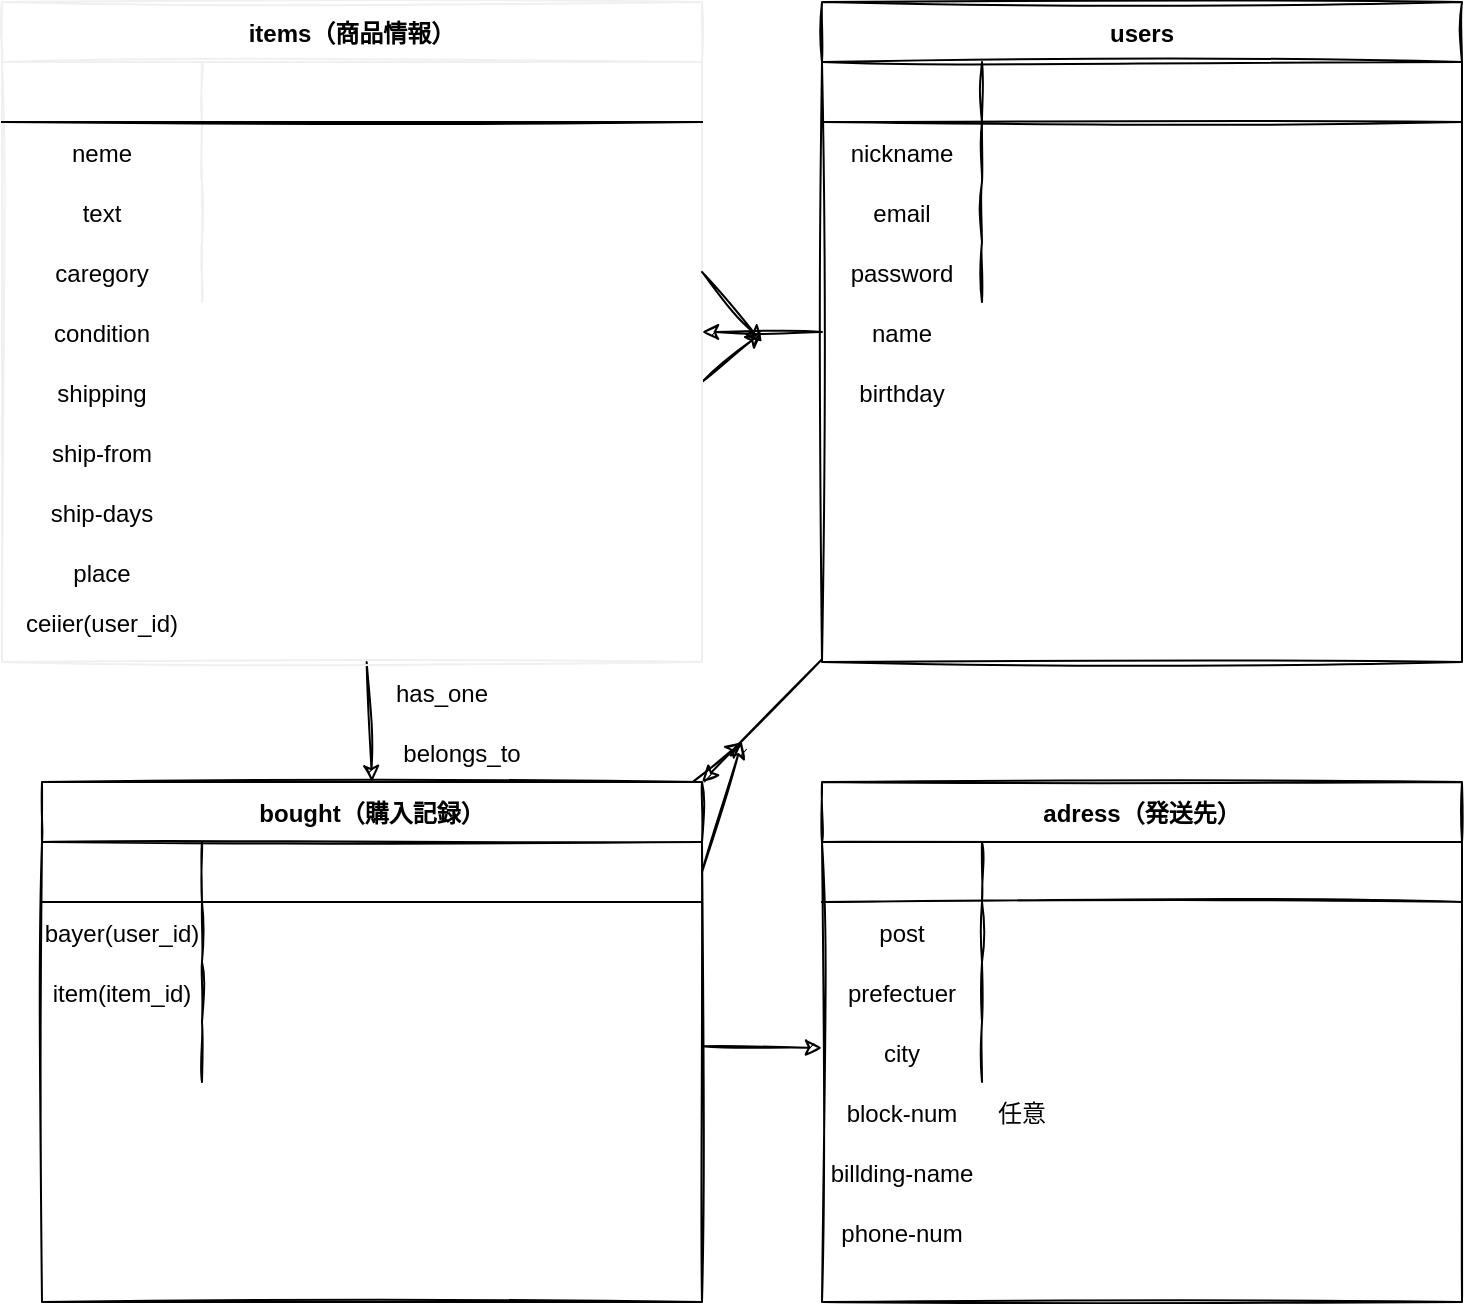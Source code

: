 <mxfile>
    <diagram id="cQffdadhX3DHJpavulXW" name="ページ1">
        <mxGraphModel dx="1689" dy="1593" grid="1" gridSize="10" guides="1" tooltips="1" connect="1" arrows="1" fold="1" page="1" pageScale="1" pageWidth="827" pageHeight="1169" math="0" shadow="0">
            <root>
                <mxCell id="0"/>
                <mxCell id="1" parent="0"/>
                <mxCell id="106" value="" style="edgeStyle=none;sketch=1;html=1;" edge="1" parent="1">
                    <mxGeometry relative="1" as="geometry">
                        <mxPoint x="320" y="20" as="sourcePoint"/>
                        <mxPoint x="350" y="-5" as="targetPoint"/>
                    </mxGeometry>
                </mxCell>
                <mxCell id="111" style="edgeStyle=none;sketch=1;html=1;entryX=0.5;entryY=0;entryDx=0;entryDy=0;" edge="1" parent="1" source="2" target="28">
                    <mxGeometry relative="1" as="geometry"/>
                </mxCell>
                <mxCell id="2" value="items（商品情報）" style="shape=table;startSize=30;container=1;collapsible=1;childLayout=tableLayout;fixedRows=1;rowLines=0;fontStyle=1;align=center;resizeLast=1;strokeColor=#F0F0F0;sketch=1;" parent="1" vertex="1">
                    <mxGeometry x="-30" y="-170" width="350" height="330" as="geometry"/>
                </mxCell>
                <mxCell id="3" value="" style="shape=partialRectangle;collapsible=0;dropTarget=0;pointerEvents=0;fillColor=none;top=0;left=0;bottom=1;right=0;points=[[0,0.5],[1,0.5]];portConstraint=eastwest;sketch=1;" parent="2" vertex="1">
                    <mxGeometry y="30" width="350" height="30" as="geometry"/>
                </mxCell>
                <mxCell id="4" value="" style="shape=partialRectangle;connectable=0;fillColor=none;top=0;left=0;bottom=0;right=0;fontStyle=1;overflow=hidden;sketch=1;" parent="3" vertex="1">
                    <mxGeometry width="100" height="30" as="geometry">
                        <mxRectangle width="100" height="30" as="alternateBounds"/>
                    </mxGeometry>
                </mxCell>
                <mxCell id="5" value="" style="shape=partialRectangle;connectable=0;fillColor=none;top=0;left=0;bottom=0;right=0;align=left;spacingLeft=6;fontStyle=5;overflow=hidden;sketch=1;" parent="3" vertex="1">
                    <mxGeometry x="100" width="250" height="30" as="geometry">
                        <mxRectangle width="250" height="30" as="alternateBounds"/>
                    </mxGeometry>
                </mxCell>
                <mxCell id="6" value="" style="shape=partialRectangle;collapsible=0;dropTarget=0;pointerEvents=0;fillColor=none;top=0;left=0;bottom=0;right=0;points=[[0,0.5],[1,0.5]];portConstraint=eastwest;sketch=1;" parent="2" vertex="1">
                    <mxGeometry y="60" width="350" height="30" as="geometry"/>
                </mxCell>
                <mxCell id="7" value="neme" style="shape=partialRectangle;connectable=0;fillColor=none;top=0;left=0;bottom=0;right=0;editable=1;overflow=hidden;sketch=1;" parent="6" vertex="1">
                    <mxGeometry width="100" height="30" as="geometry">
                        <mxRectangle width="100" height="30" as="alternateBounds"/>
                    </mxGeometry>
                </mxCell>
                <mxCell id="8" value="" style="shape=partialRectangle;connectable=0;fillColor=none;top=0;left=0;bottom=0;right=0;align=left;spacingLeft=6;overflow=hidden;sketch=1;" parent="6" vertex="1">
                    <mxGeometry x="100" width="250" height="30" as="geometry">
                        <mxRectangle width="250" height="30" as="alternateBounds"/>
                    </mxGeometry>
                </mxCell>
                <mxCell id="9" value="" style="shape=partialRectangle;collapsible=0;dropTarget=0;pointerEvents=0;fillColor=none;top=0;left=0;bottom=0;right=0;points=[[0,0.5],[1,0.5]];portConstraint=eastwest;sketch=1;" parent="2" vertex="1">
                    <mxGeometry y="90" width="350" height="30" as="geometry"/>
                </mxCell>
                <mxCell id="10" value="text" style="shape=partialRectangle;connectable=0;fillColor=none;top=0;left=0;bottom=0;right=0;editable=1;overflow=hidden;sketch=1;" parent="9" vertex="1">
                    <mxGeometry width="100" height="30" as="geometry">
                        <mxRectangle width="100" height="30" as="alternateBounds"/>
                    </mxGeometry>
                </mxCell>
                <mxCell id="11" value="" style="shape=partialRectangle;connectable=0;fillColor=none;top=0;left=0;bottom=0;right=0;align=left;spacingLeft=6;overflow=hidden;sketch=1;" parent="9" vertex="1">
                    <mxGeometry x="100" width="250" height="30" as="geometry">
                        <mxRectangle width="250" height="30" as="alternateBounds"/>
                    </mxGeometry>
                </mxCell>
                <mxCell id="12" value="" style="shape=partialRectangle;collapsible=0;dropTarget=0;pointerEvents=0;fillColor=none;top=0;left=0;bottom=0;right=0;points=[[0,0.5],[1,0.5]];portConstraint=eastwest;sketch=1;" parent="2" vertex="1">
                    <mxGeometry y="120" width="350" height="30" as="geometry"/>
                </mxCell>
                <mxCell id="13" value="caregory" style="shape=partialRectangle;connectable=0;fillColor=none;top=0;left=0;bottom=0;right=0;editable=1;overflow=hidden;sketch=1;" parent="12" vertex="1">
                    <mxGeometry width="100" height="30" as="geometry">
                        <mxRectangle width="100" height="30" as="alternateBounds"/>
                    </mxGeometry>
                </mxCell>
                <mxCell id="14" value="" style="shape=partialRectangle;connectable=0;fillColor=none;top=0;left=0;bottom=0;right=0;align=left;spacingLeft=6;overflow=hidden;sketch=1;" parent="12" vertex="1">
                    <mxGeometry x="100" width="250" height="30" as="geometry">
                        <mxRectangle width="250" height="30" as="alternateBounds"/>
                    </mxGeometry>
                </mxCell>
                <mxCell id="96" style="edgeStyle=none;html=1;entryX=1;entryY=0.5;entryDx=0;entryDy=0;sketch=1;" edge="1" parent="1" source="15" target="2">
                    <mxGeometry relative="1" as="geometry">
                        <Array as="points"/>
                    </mxGeometry>
                </mxCell>
                <mxCell id="107" style="edgeStyle=none;sketch=1;html=1;entryX=1;entryY=0;entryDx=0;entryDy=0;" edge="1" parent="1" source="15" target="28">
                    <mxGeometry relative="1" as="geometry"/>
                </mxCell>
                <mxCell id="15" value="users" style="shape=table;startSize=30;container=1;collapsible=1;childLayout=tableLayout;fixedRows=1;rowLines=0;fontStyle=1;align=center;resizeLast=1;sketch=1;" parent="1" vertex="1">
                    <mxGeometry x="380" y="-170" width="320" height="330" as="geometry"/>
                </mxCell>
                <mxCell id="16" value="" style="shape=partialRectangle;collapsible=0;dropTarget=0;pointerEvents=0;fillColor=none;top=0;left=0;bottom=1;right=0;points=[[0,0.5],[1,0.5]];portConstraint=eastwest;sketch=1;" parent="15" vertex="1">
                    <mxGeometry y="30" width="320" height="30" as="geometry"/>
                </mxCell>
                <mxCell id="17" value="" style="shape=partialRectangle;connectable=0;fillColor=none;top=0;left=0;bottom=0;right=0;fontStyle=1;overflow=hidden;sketch=1;" parent="16" vertex="1">
                    <mxGeometry width="80" height="30" as="geometry">
                        <mxRectangle width="80" height="30" as="alternateBounds"/>
                    </mxGeometry>
                </mxCell>
                <mxCell id="18" value="" style="shape=partialRectangle;connectable=0;fillColor=none;top=0;left=0;bottom=0;right=0;align=left;spacingLeft=6;fontStyle=5;overflow=hidden;sketch=1;" parent="16" vertex="1">
                    <mxGeometry x="80" width="240" height="30" as="geometry">
                        <mxRectangle width="240" height="30" as="alternateBounds"/>
                    </mxGeometry>
                </mxCell>
                <mxCell id="19" value="" style="shape=partialRectangle;collapsible=0;dropTarget=0;pointerEvents=0;fillColor=none;top=0;left=0;bottom=0;right=0;points=[[0,0.5],[1,0.5]];portConstraint=eastwest;sketch=1;" parent="15" vertex="1">
                    <mxGeometry y="60" width="320" height="30" as="geometry"/>
                </mxCell>
                <mxCell id="20" value="nickname" style="shape=partialRectangle;connectable=0;fillColor=none;top=0;left=0;bottom=0;right=0;editable=1;overflow=hidden;sketch=1;" parent="19" vertex="1">
                    <mxGeometry width="80" height="30" as="geometry">
                        <mxRectangle width="80" height="30" as="alternateBounds"/>
                    </mxGeometry>
                </mxCell>
                <mxCell id="21" value="" style="shape=partialRectangle;connectable=0;fillColor=none;top=0;left=0;bottom=0;right=0;align=left;spacingLeft=6;overflow=hidden;sketch=1;" parent="19" vertex="1">
                    <mxGeometry x="80" width="240" height="30" as="geometry">
                        <mxRectangle width="240" height="30" as="alternateBounds"/>
                    </mxGeometry>
                </mxCell>
                <mxCell id="22" value="" style="shape=partialRectangle;collapsible=0;dropTarget=0;pointerEvents=0;fillColor=none;top=0;left=0;bottom=0;right=0;points=[[0,0.5],[1,0.5]];portConstraint=eastwest;sketch=1;" parent="15" vertex="1">
                    <mxGeometry y="90" width="320" height="30" as="geometry"/>
                </mxCell>
                <mxCell id="23" value="email" style="shape=partialRectangle;connectable=0;fillColor=none;top=0;left=0;bottom=0;right=0;editable=1;overflow=hidden;sketch=1;" parent="22" vertex="1">
                    <mxGeometry width="80" height="30" as="geometry">
                        <mxRectangle width="80" height="30" as="alternateBounds"/>
                    </mxGeometry>
                </mxCell>
                <mxCell id="24" value="" style="shape=partialRectangle;connectable=0;fillColor=none;top=0;left=0;bottom=0;right=0;align=left;spacingLeft=6;overflow=hidden;sketch=1;" parent="22" vertex="1">
                    <mxGeometry x="80" width="240" height="30" as="geometry">
                        <mxRectangle width="240" height="30" as="alternateBounds"/>
                    </mxGeometry>
                </mxCell>
                <mxCell id="25" value="" style="shape=partialRectangle;collapsible=0;dropTarget=0;pointerEvents=0;fillColor=none;top=0;left=0;bottom=0;right=0;points=[[0,0.5],[1,0.5]];portConstraint=eastwest;sketch=1;" parent="15" vertex="1">
                    <mxGeometry y="120" width="320" height="30" as="geometry"/>
                </mxCell>
                <mxCell id="26" value="password" style="shape=partialRectangle;connectable=0;fillColor=none;top=0;left=0;bottom=0;right=0;editable=1;overflow=hidden;sketch=1;" parent="25" vertex="1">
                    <mxGeometry width="80" height="30" as="geometry">
                        <mxRectangle width="80" height="30" as="alternateBounds"/>
                    </mxGeometry>
                </mxCell>
                <mxCell id="27" value="" style="shape=partialRectangle;connectable=0;fillColor=none;top=0;left=0;bottom=0;right=0;align=left;spacingLeft=6;overflow=hidden;sketch=1;" parent="25" vertex="1">
                    <mxGeometry x="80" width="240" height="30" as="geometry">
                        <mxRectangle width="240" height="30" as="alternateBounds"/>
                    </mxGeometry>
                </mxCell>
                <mxCell id="109" style="edgeStyle=none;sketch=1;html=1;" edge="1" parent="1" source="28">
                    <mxGeometry relative="1" as="geometry">
                        <mxPoint x="340" y="200" as="targetPoint"/>
                    </mxGeometry>
                </mxCell>
                <mxCell id="114" style="edgeStyle=none;sketch=1;html=1;" edge="1" parent="1" source="28" target="51">
                    <mxGeometry relative="1" as="geometry"/>
                </mxCell>
                <mxCell id="28" value="bought（購入記録）" style="shape=table;startSize=30;container=1;collapsible=1;childLayout=tableLayout;fixedRows=1;rowLines=0;fontStyle=1;align=center;resizeLast=1;sketch=1;" parent="1" vertex="1">
                    <mxGeometry x="-10" y="220" width="330" height="260" as="geometry"/>
                </mxCell>
                <mxCell id="29" value="" style="shape=partialRectangle;collapsible=0;dropTarget=0;pointerEvents=0;fillColor=none;top=0;left=0;bottom=1;right=0;points=[[0,0.5],[1,0.5]];portConstraint=eastwest;sketch=1;" parent="28" vertex="1">
                    <mxGeometry y="30" width="330" height="30" as="geometry"/>
                </mxCell>
                <mxCell id="30" value="" style="shape=partialRectangle;connectable=0;fillColor=none;top=0;left=0;bottom=0;right=0;fontStyle=1;overflow=hidden;sketch=1;" parent="29" vertex="1">
                    <mxGeometry width="80" height="30" as="geometry">
                        <mxRectangle width="80" height="30" as="alternateBounds"/>
                    </mxGeometry>
                </mxCell>
                <mxCell id="31" value="" style="shape=partialRectangle;connectable=0;fillColor=none;top=0;left=0;bottom=0;right=0;align=left;spacingLeft=6;fontStyle=5;overflow=hidden;sketch=1;" parent="29" vertex="1">
                    <mxGeometry x="80" width="250" height="30" as="geometry">
                        <mxRectangle width="250" height="30" as="alternateBounds"/>
                    </mxGeometry>
                </mxCell>
                <mxCell id="32" value="" style="shape=partialRectangle;collapsible=0;dropTarget=0;pointerEvents=0;fillColor=none;top=0;left=0;bottom=0;right=0;points=[[0,0.5],[1,0.5]];portConstraint=eastwest;sketch=1;" parent="28" vertex="1">
                    <mxGeometry y="60" width="330" height="30" as="geometry"/>
                </mxCell>
                <mxCell id="33" value="bayer(user_id)" style="shape=partialRectangle;connectable=0;fillColor=none;top=0;left=0;bottom=0;right=0;editable=1;overflow=hidden;sketch=1;" parent="32" vertex="1">
                    <mxGeometry width="80" height="30" as="geometry">
                        <mxRectangle width="80" height="30" as="alternateBounds"/>
                    </mxGeometry>
                </mxCell>
                <mxCell id="34" value="" style="shape=partialRectangle;connectable=0;fillColor=none;top=0;left=0;bottom=0;right=0;align=left;spacingLeft=6;overflow=hidden;sketch=1;" parent="32" vertex="1">
                    <mxGeometry x="80" width="250" height="30" as="geometry">
                        <mxRectangle width="250" height="30" as="alternateBounds"/>
                    </mxGeometry>
                </mxCell>
                <mxCell id="35" value="" style="shape=partialRectangle;collapsible=0;dropTarget=0;pointerEvents=0;fillColor=none;top=0;left=0;bottom=0;right=0;points=[[0,0.5],[1,0.5]];portConstraint=eastwest;sketch=1;" parent="28" vertex="1">
                    <mxGeometry y="90" width="330" height="30" as="geometry"/>
                </mxCell>
                <mxCell id="36" value="item(item_id)" style="shape=partialRectangle;connectable=0;fillColor=none;top=0;left=0;bottom=0;right=0;editable=1;overflow=hidden;sketch=1;" parent="35" vertex="1">
                    <mxGeometry width="80" height="30" as="geometry">
                        <mxRectangle width="80" height="30" as="alternateBounds"/>
                    </mxGeometry>
                </mxCell>
                <mxCell id="37" value="" style="shape=partialRectangle;connectable=0;fillColor=none;top=0;left=0;bottom=0;right=0;align=left;spacingLeft=6;overflow=hidden;sketch=1;" parent="35" vertex="1">
                    <mxGeometry x="80" width="250" height="30" as="geometry">
                        <mxRectangle width="250" height="30" as="alternateBounds"/>
                    </mxGeometry>
                </mxCell>
                <mxCell id="38" value="" style="shape=partialRectangle;collapsible=0;dropTarget=0;pointerEvents=0;fillColor=none;top=0;left=0;bottom=0;right=0;points=[[0,0.5],[1,0.5]];portConstraint=eastwest;sketch=1;" parent="28" vertex="1">
                    <mxGeometry y="120" width="330" height="30" as="geometry"/>
                </mxCell>
                <mxCell id="39" value="" style="shape=partialRectangle;connectable=0;fillColor=none;top=0;left=0;bottom=0;right=0;editable=1;overflow=hidden;sketch=1;" parent="38" vertex="1">
                    <mxGeometry width="80" height="30" as="geometry">
                        <mxRectangle width="80" height="30" as="alternateBounds"/>
                    </mxGeometry>
                </mxCell>
                <mxCell id="40" value="" style="shape=partialRectangle;connectable=0;fillColor=none;top=0;left=0;bottom=0;right=0;align=left;spacingLeft=6;overflow=hidden;sketch=1;" parent="38" vertex="1">
                    <mxGeometry x="80" width="250" height="30" as="geometry">
                        <mxRectangle width="250" height="30" as="alternateBounds"/>
                    </mxGeometry>
                </mxCell>
                <mxCell id="41" value="adress（発送先）" style="shape=table;startSize=30;container=1;collapsible=1;childLayout=tableLayout;fixedRows=1;rowLines=0;fontStyle=1;align=center;resizeLast=1;sketch=1;" parent="1" vertex="1">
                    <mxGeometry x="380" y="220" width="320" height="260" as="geometry"/>
                </mxCell>
                <mxCell id="42" value="" style="shape=partialRectangle;collapsible=0;dropTarget=0;pointerEvents=0;fillColor=none;top=0;left=0;bottom=1;right=0;points=[[0,0.5],[1,0.5]];portConstraint=eastwest;sketch=1;" parent="41" vertex="1">
                    <mxGeometry y="30" width="320" height="30" as="geometry"/>
                </mxCell>
                <mxCell id="43" value="" style="shape=partialRectangle;connectable=0;fillColor=none;top=0;left=0;bottom=0;right=0;fontStyle=1;overflow=hidden;sketch=1;" parent="42" vertex="1">
                    <mxGeometry width="80" height="30" as="geometry">
                        <mxRectangle width="80" height="30" as="alternateBounds"/>
                    </mxGeometry>
                </mxCell>
                <mxCell id="44" value="" style="shape=partialRectangle;connectable=0;fillColor=none;top=0;left=0;bottom=0;right=0;align=left;spacingLeft=6;fontStyle=5;overflow=hidden;sketch=1;" parent="42" vertex="1">
                    <mxGeometry x="80" width="240" height="30" as="geometry">
                        <mxRectangle width="240" height="30" as="alternateBounds"/>
                    </mxGeometry>
                </mxCell>
                <mxCell id="45" value="" style="shape=partialRectangle;collapsible=0;dropTarget=0;pointerEvents=0;fillColor=none;top=0;left=0;bottom=0;right=0;points=[[0,0.5],[1,0.5]];portConstraint=eastwest;sketch=1;" parent="41" vertex="1">
                    <mxGeometry y="60" width="320" height="30" as="geometry"/>
                </mxCell>
                <mxCell id="46" value="post" style="shape=partialRectangle;connectable=0;fillColor=none;top=0;left=0;bottom=0;right=0;editable=1;overflow=hidden;sketch=1;" parent="45" vertex="1">
                    <mxGeometry width="80" height="30" as="geometry">
                        <mxRectangle width="80" height="30" as="alternateBounds"/>
                    </mxGeometry>
                </mxCell>
                <mxCell id="47" value="" style="shape=partialRectangle;connectable=0;fillColor=none;top=0;left=0;bottom=0;right=0;align=left;spacingLeft=6;overflow=hidden;sketch=1;" parent="45" vertex="1">
                    <mxGeometry x="80" width="240" height="30" as="geometry">
                        <mxRectangle width="240" height="30" as="alternateBounds"/>
                    </mxGeometry>
                </mxCell>
                <mxCell id="48" value="" style="shape=partialRectangle;collapsible=0;dropTarget=0;pointerEvents=0;fillColor=none;top=0;left=0;bottom=0;right=0;points=[[0,0.5],[1,0.5]];portConstraint=eastwest;sketch=1;" parent="41" vertex="1">
                    <mxGeometry y="90" width="320" height="30" as="geometry"/>
                </mxCell>
                <mxCell id="49" value="prefectuer" style="shape=partialRectangle;connectable=0;fillColor=none;top=0;left=0;bottom=0;right=0;editable=1;overflow=hidden;sketch=1;" parent="48" vertex="1">
                    <mxGeometry width="80" height="30" as="geometry">
                        <mxRectangle width="80" height="30" as="alternateBounds"/>
                    </mxGeometry>
                </mxCell>
                <mxCell id="50" value="" style="shape=partialRectangle;connectable=0;fillColor=none;top=0;left=0;bottom=0;right=0;align=left;spacingLeft=6;overflow=hidden;sketch=1;" parent="48" vertex="1">
                    <mxGeometry x="80" width="240" height="30" as="geometry">
                        <mxRectangle width="240" height="30" as="alternateBounds"/>
                    </mxGeometry>
                </mxCell>
                <mxCell id="51" value="" style="shape=partialRectangle;collapsible=0;dropTarget=0;pointerEvents=0;fillColor=none;top=0;left=0;bottom=0;right=0;points=[[0,0.5],[1,0.5]];portConstraint=eastwest;sketch=1;" parent="41" vertex="1">
                    <mxGeometry y="120" width="320" height="30" as="geometry"/>
                </mxCell>
                <mxCell id="52" value="city" style="shape=partialRectangle;connectable=0;fillColor=none;top=0;left=0;bottom=0;right=0;editable=1;overflow=hidden;sketch=1;" parent="51" vertex="1">
                    <mxGeometry width="80" height="30" as="geometry">
                        <mxRectangle width="80" height="30" as="alternateBounds"/>
                    </mxGeometry>
                </mxCell>
                <mxCell id="53" value="" style="shape=partialRectangle;connectable=0;fillColor=none;top=0;left=0;bottom=0;right=0;align=left;spacingLeft=6;overflow=hidden;sketch=1;" parent="51" vertex="1">
                    <mxGeometry x="80" width="240" height="30" as="geometry">
                        <mxRectangle width="240" height="30" as="alternateBounds"/>
                    </mxGeometry>
                </mxCell>
                <mxCell id="54" value="place" style="shape=partialRectangle;connectable=0;fillColor=none;top=0;left=0;bottom=0;right=0;editable=1;overflow=hidden;sketch=1;" parent="1" vertex="1">
                    <mxGeometry x="-10" y="100" width="60" height="30" as="geometry">
                        <mxRectangle width="30" height="30" as="alternateBounds"/>
                    </mxGeometry>
                </mxCell>
                <mxCell id="55" value="condition" style="shape=partialRectangle;connectable=0;fillColor=none;top=0;left=0;bottom=0;right=0;editable=1;overflow=hidden;sketch=1;" parent="1" vertex="1">
                    <mxGeometry x="-10" y="-20" width="60" height="30" as="geometry">
                        <mxRectangle width="60" height="30" as="alternateBounds"/>
                    </mxGeometry>
                </mxCell>
                <mxCell id="56" value="shipping" style="shape=partialRectangle;connectable=0;fillColor=none;top=0;left=0;bottom=0;right=0;editable=1;overflow=hidden;sketch=1;" parent="1" vertex="1">
                    <mxGeometry x="-10" y="10" width="60" height="30" as="geometry">
                        <mxRectangle width="60" height="30" as="alternateBounds"/>
                    </mxGeometry>
                </mxCell>
                <mxCell id="57" value="ship-from" style="shape=partialRectangle;connectable=0;fillColor=none;top=0;left=0;bottom=0;right=0;editable=1;overflow=hidden;sketch=1;" parent="1" vertex="1">
                    <mxGeometry x="-10" y="40" width="60" height="30" as="geometry">
                        <mxRectangle width="60" height="30" as="alternateBounds"/>
                    </mxGeometry>
                </mxCell>
                <mxCell id="58" value="ship-days" style="shape=partialRectangle;connectable=0;fillColor=none;top=0;left=0;bottom=0;right=0;editable=1;overflow=hidden;sketch=1;" parent="1" vertex="1">
                    <mxGeometry x="-10" y="70" width="60" height="30" as="geometry">
                        <mxRectangle width="60" height="30" as="alternateBounds"/>
                    </mxGeometry>
                </mxCell>
                <mxCell id="60" value="name" style="shape=partialRectangle;connectable=0;fillColor=none;top=0;left=0;bottom=0;right=0;editable=1;overflow=hidden;sketch=1;" parent="1" vertex="1">
                    <mxGeometry x="380" y="-20" width="80" height="30" as="geometry">
                        <mxRectangle width="90" height="30" as="alternateBounds"/>
                    </mxGeometry>
                </mxCell>
                <mxCell id="61" value="birthday" style="shape=partialRectangle;connectable=0;fillColor=none;top=0;left=0;bottom=0;right=0;editable=1;overflow=hidden;sketch=1;" parent="1" vertex="1">
                    <mxGeometry x="380" y="10" width="80" height="30" as="geometry">
                        <mxRectangle width="90" height="30" as="alternateBounds"/>
                    </mxGeometry>
                </mxCell>
                <mxCell id="63" value="ceiier(user_id)" style="shape=partialRectangle;connectable=0;fillColor=none;top=0;left=0;bottom=0;right=0;editable=1;overflow=hidden;sketch=1;" parent="1" vertex="1">
                    <mxGeometry x="-20" y="120" width="80" height="40" as="geometry">
                        <mxRectangle width="30" height="30" as="alternateBounds"/>
                    </mxGeometry>
                </mxCell>
                <mxCell id="64" value="block-num" style="shape=partialRectangle;connectable=0;fillColor=none;top=0;left=0;bottom=0;right=0;editable=1;overflow=hidden;sketch=1;" parent="1" vertex="1">
                    <mxGeometry x="380" y="370" width="80" height="30" as="geometry">
                        <mxRectangle width="80" height="30" as="alternateBounds"/>
                    </mxGeometry>
                </mxCell>
                <mxCell id="65" value="billding-name" style="shape=partialRectangle;connectable=0;fillColor=none;top=0;left=0;bottom=0;right=0;editable=1;overflow=hidden;sketch=1;" parent="1" vertex="1">
                    <mxGeometry x="380" y="400" width="80" height="30" as="geometry">
                        <mxRectangle width="80" height="30" as="alternateBounds"/>
                    </mxGeometry>
                </mxCell>
                <mxCell id="66" value="phone-num" style="shape=partialRectangle;connectable=0;fillColor=none;top=0;left=0;bottom=0;right=0;editable=1;overflow=hidden;sketch=1;" parent="1" vertex="1">
                    <mxGeometry x="380" y="430" width="80" height="30" as="geometry">
                        <mxRectangle width="80" height="30" as="alternateBounds"/>
                    </mxGeometry>
                </mxCell>
                <mxCell id="68" value="任意" style="shape=partialRectangle;connectable=0;fillColor=none;top=0;left=0;bottom=0;right=0;align=left;spacingLeft=6;overflow=hidden;sketch=1;" parent="1" vertex="1">
                    <mxGeometry x="460" y="370" width="240" height="30" as="geometry">
                        <mxRectangle width="240" height="30" as="alternateBounds"/>
                    </mxGeometry>
                </mxCell>
                <mxCell id="104" style="edgeStyle=none;sketch=1;html=1;exitX=1;exitY=0.5;exitDx=0;exitDy=0;" edge="1" parent="1" source="12">
                    <mxGeometry relative="1" as="geometry">
                        <mxPoint x="350" as="targetPoint"/>
                    </mxGeometry>
                </mxCell>
                <mxCell id="105" value="" style="shape=partialRectangle;connectable=0;fillColor=none;top=0;left=0;bottom=0;right=0;align=left;spacingLeft=6;overflow=hidden;sketch=1;" vertex="1" parent="1">
                    <mxGeometry x="50" y="20" width="270" height="30" as="geometry">
                        <mxRectangle width="270" height="30" as="alternateBounds"/>
                    </mxGeometry>
                </mxCell>
                <mxCell id="108" style="edgeStyle=none;sketch=1;html=1;exitX=1;exitY=0.5;exitDx=0;exitDy=0;" edge="1" parent="1" source="29">
                    <mxGeometry relative="1" as="geometry">
                        <mxPoint x="340" y="200" as="targetPoint"/>
                    </mxGeometry>
                </mxCell>
                <mxCell id="112" value="has_one" style="shape=partialRectangle;connectable=0;fillColor=none;top=0;left=0;bottom=0;right=0;editable=1;overflow=hidden;sketch=1;" vertex="1" parent="1">
                    <mxGeometry x="150" y="160" width="80" height="30" as="geometry">
                        <mxRectangle width="90" height="30" as="alternateBounds"/>
                    </mxGeometry>
                </mxCell>
                <mxCell id="113" value="belongs_to" style="shape=partialRectangle;connectable=0;fillColor=none;top=0;left=0;bottom=0;right=0;editable=1;overflow=hidden;sketch=1;" vertex="1" parent="1">
                    <mxGeometry x="160" y="190" width="80" height="30" as="geometry">
                        <mxRectangle width="90" height="30" as="alternateBounds"/>
                    </mxGeometry>
                </mxCell>
            </root>
        </mxGraphModel>
    </diagram>
</mxfile>